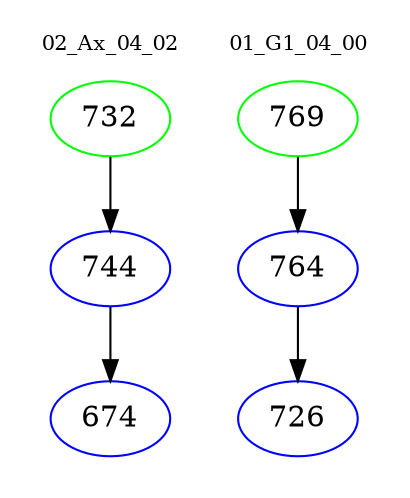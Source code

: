 digraph{
subgraph cluster_0 {
color = white
label = "02_Ax_04_02";
fontsize=10;
T0_732 [label="732", color="green"]
T0_732 -> T0_744 [color="black"]
T0_744 [label="744", color="blue"]
T0_744 -> T0_674 [color="black"]
T0_674 [label="674", color="blue"]
}
subgraph cluster_1 {
color = white
label = "01_G1_04_00";
fontsize=10;
T1_769 [label="769", color="green"]
T1_769 -> T1_764 [color="black"]
T1_764 [label="764", color="blue"]
T1_764 -> T1_726 [color="black"]
T1_726 [label="726", color="blue"]
}
}
